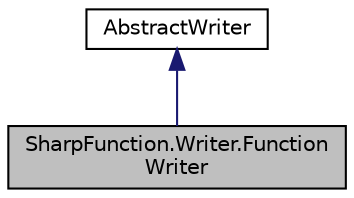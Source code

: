 digraph "SharpFunction.Writer.FunctionWriter"
{
 // LATEX_PDF_SIZE
  edge [fontname="Helvetica",fontsize="10",labelfontname="Helvetica",labelfontsize="10"];
  node [fontname="Helvetica",fontsize="10",shape=record];
  Node1 [label="SharpFunction.Writer.Function\lWriter",height=0.2,width=0.4,color="black", fillcolor="grey75", style="filled", fontcolor="black",tooltip="This class is used for writing functions to file"];
  Node2 -> Node1 [dir="back",color="midnightblue",fontsize="10",style="solid",fontname="Helvetica"];
  Node2 [label="AbstractWriter",height=0.2,width=0.4,color="black", fillcolor="white", style="filled",URL="$class_sharp_function_1_1_writer_1_1_abstract_writer.html",tooltip="Used for inheritance for all other writer classes"];
}
